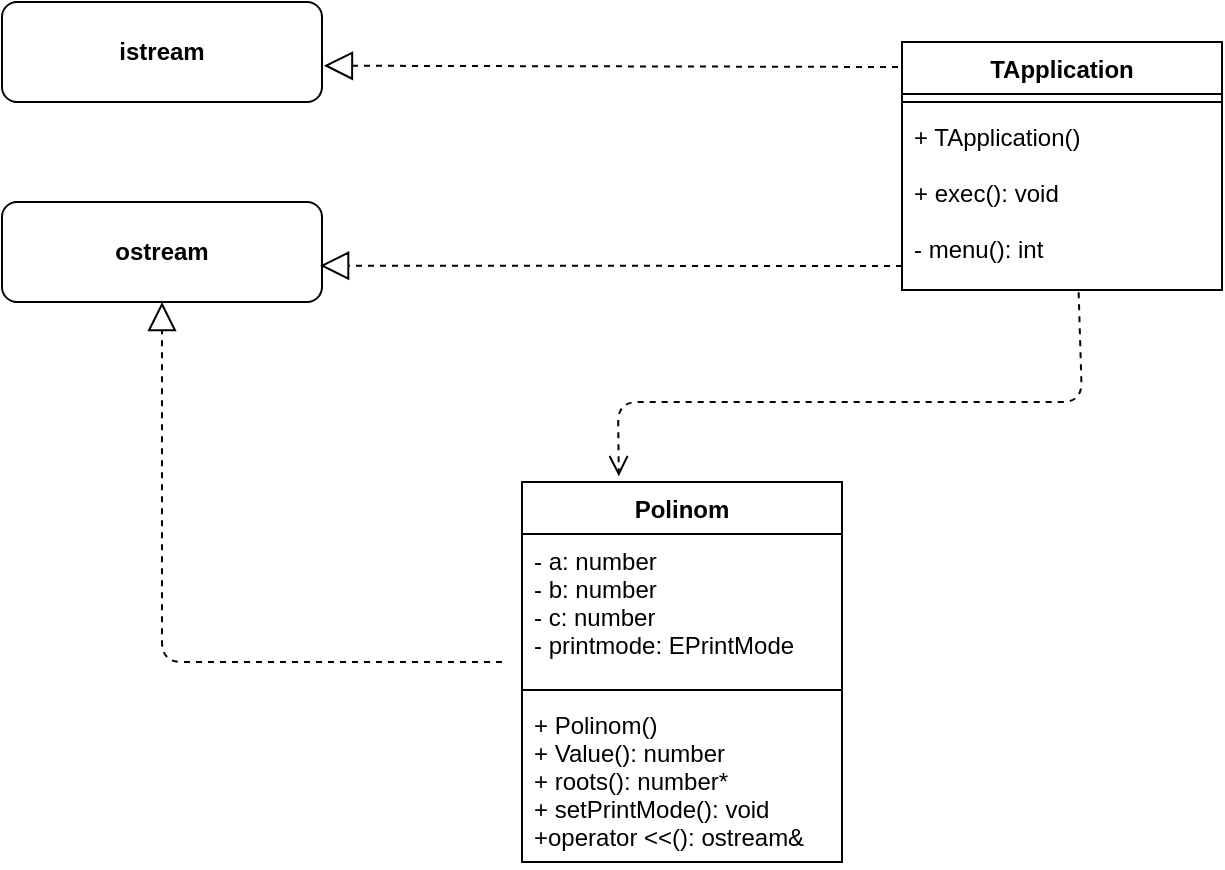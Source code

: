 <mxfile version="14.4.3" type="github">
  <diagram id="C5RBs43oDa-KdzZeNtuy" name="Page-1">
    <mxGraphModel dx="990" dy="576" grid="1" gridSize="10" guides="1" tooltips="1" connect="1" arrows="1" fold="1" page="1" pageScale="1" pageWidth="827" pageHeight="1169" math="0" shadow="0">
      <root>
        <mxCell id="WIyWlLk6GJQsqaUBKTNV-0" />
        <mxCell id="WIyWlLk6GJQsqaUBKTNV-1" parent="WIyWlLk6GJQsqaUBKTNV-0" />
        <mxCell id="5UwY4pMz2tyHPpEArCMc-0" value="&lt;b&gt;istream&lt;/b&gt;" style="rounded=1;whiteSpace=wrap;html=1;" vertex="1" parent="WIyWlLk6GJQsqaUBKTNV-1">
          <mxGeometry x="60" y="130" width="160" height="50" as="geometry" />
        </mxCell>
        <mxCell id="5UwY4pMz2tyHPpEArCMc-1" value="&lt;b&gt;ostream&lt;/b&gt;" style="rounded=1;whiteSpace=wrap;html=1;" vertex="1" parent="WIyWlLk6GJQsqaUBKTNV-1">
          <mxGeometry x="60" y="230" width="160" height="50" as="geometry" />
        </mxCell>
        <mxCell id="5UwY4pMz2tyHPpEArCMc-6" value="" style="html=1;verticalAlign=bottom;endArrow=open;dashed=1;endSize=8;entryX=0.365;entryY=-0.021;entryDx=0;entryDy=0;entryPerimeter=0;exitX=0.552;exitY=1.013;exitDx=0;exitDy=0;exitPerimeter=0;" edge="1" parent="WIyWlLk6GJQsqaUBKTNV-1" source="5UwY4pMz2tyHPpEArCMc-27">
          <mxGeometry relative="1" as="geometry">
            <mxPoint x="600" y="290" as="sourcePoint" />
            <mxPoint x="368.4" y="367.102" as="targetPoint" />
            <Array as="points">
              <mxPoint x="600" y="330" />
              <mxPoint x="368" y="330" />
            </Array>
          </mxGeometry>
        </mxCell>
        <mxCell id="5UwY4pMz2tyHPpEArCMc-7" value="" style="endArrow=block;dashed=1;endFill=0;endSize=12;html=1;" edge="1" parent="WIyWlLk6GJQsqaUBKTNV-1" target="5UwY4pMz2tyHPpEArCMc-1">
          <mxGeometry width="160" relative="1" as="geometry">
            <mxPoint x="310" y="460" as="sourcePoint" />
            <mxPoint x="300" y="400" as="targetPoint" />
            <Array as="points">
              <mxPoint x="140" y="460" />
            </Array>
          </mxGeometry>
        </mxCell>
        <mxCell id="5UwY4pMz2tyHPpEArCMc-9" value="" style="endArrow=block;dashed=1;endFill=0;endSize=12;html=1;entryX=0.994;entryY=0.637;entryDx=0;entryDy=0;entryPerimeter=0;" edge="1" parent="WIyWlLk6GJQsqaUBKTNV-1" target="5UwY4pMz2tyHPpEArCMc-1">
          <mxGeometry width="160" relative="1" as="geometry">
            <mxPoint x="510" y="262" as="sourcePoint" />
            <mxPoint x="450" y="210" as="targetPoint" />
            <Array as="points" />
          </mxGeometry>
        </mxCell>
        <mxCell id="5UwY4pMz2tyHPpEArCMc-10" value="" style="endArrow=block;dashed=1;endFill=0;endSize=12;html=1;entryX=1.006;entryY=0.637;entryDx=0;entryDy=0;entryPerimeter=0;exitX=0;exitY=0.25;exitDx=0;exitDy=0;" edge="1" parent="WIyWlLk6GJQsqaUBKTNV-1" target="5UwY4pMz2tyHPpEArCMc-0">
          <mxGeometry width="160" relative="1" as="geometry">
            <mxPoint x="508" y="162.5" as="sourcePoint" />
            <mxPoint x="430" y="170" as="targetPoint" />
          </mxGeometry>
        </mxCell>
        <mxCell id="5UwY4pMz2tyHPpEArCMc-12" value="Polinom" style="swimlane;fontStyle=1;align=center;verticalAlign=top;childLayout=stackLayout;horizontal=1;startSize=26;horizontalStack=0;resizeParent=1;resizeParentMax=0;resizeLast=0;collapsible=1;marginBottom=0;" vertex="1" parent="WIyWlLk6GJQsqaUBKTNV-1">
          <mxGeometry x="320" y="370" width="160" height="190" as="geometry" />
        </mxCell>
        <mxCell id="5UwY4pMz2tyHPpEArCMc-13" value="- a: number&#xa;- b: number&#xa;- c: number&#xa;- printmode: EPrintMode" style="text;strokeColor=none;fillColor=none;align=left;verticalAlign=top;spacingLeft=4;spacingRight=4;overflow=hidden;rotatable=0;points=[[0,0.5],[1,0.5]];portConstraint=eastwest;" vertex="1" parent="5UwY4pMz2tyHPpEArCMc-12">
          <mxGeometry y="26" width="160" height="74" as="geometry" />
        </mxCell>
        <mxCell id="5UwY4pMz2tyHPpEArCMc-14" value="" style="line;strokeWidth=1;fillColor=none;align=left;verticalAlign=middle;spacingTop=-1;spacingLeft=3;spacingRight=3;rotatable=0;labelPosition=right;points=[];portConstraint=eastwest;" vertex="1" parent="5UwY4pMz2tyHPpEArCMc-12">
          <mxGeometry y="100" width="160" height="8" as="geometry" />
        </mxCell>
        <mxCell id="5UwY4pMz2tyHPpEArCMc-15" value="+ Polinom()&#xa;+ Value(): number&#xa;+ roots(): number*&#xa;+ setPrintMode(): void&#xa;+operator &lt;&lt;(): ostream&amp;" style="text;strokeColor=none;fillColor=none;align=left;verticalAlign=top;spacingLeft=4;spacingRight=4;overflow=hidden;rotatable=0;points=[[0,0.5],[1,0.5]];portConstraint=eastwest;" vertex="1" parent="5UwY4pMz2tyHPpEArCMc-12">
          <mxGeometry y="108" width="160" height="82" as="geometry" />
        </mxCell>
        <mxCell id="5UwY4pMz2tyHPpEArCMc-24" value="TApplication" style="swimlane;fontStyle=1;align=center;verticalAlign=top;childLayout=stackLayout;horizontal=1;startSize=26;horizontalStack=0;resizeParent=1;resizeParentMax=0;resizeLast=0;collapsible=1;marginBottom=0;" vertex="1" parent="WIyWlLk6GJQsqaUBKTNV-1">
          <mxGeometry x="510" y="150" width="160" height="124" as="geometry" />
        </mxCell>
        <mxCell id="5UwY4pMz2tyHPpEArCMc-26" value="" style="line;strokeWidth=1;fillColor=none;align=left;verticalAlign=middle;spacingTop=-1;spacingLeft=3;spacingRight=3;rotatable=0;labelPosition=right;points=[];portConstraint=eastwest;" vertex="1" parent="5UwY4pMz2tyHPpEArCMc-24">
          <mxGeometry y="26" width="160" height="8" as="geometry" />
        </mxCell>
        <mxCell id="5UwY4pMz2tyHPpEArCMc-27" value="+ TApplication()&#xa;&#xa;+ exec(): void&#xa;&#xa;- menu(): int" style="text;strokeColor=none;fillColor=none;align=left;verticalAlign=top;spacingLeft=4;spacingRight=4;overflow=hidden;rotatable=0;points=[[0,0.5],[1,0.5]];portConstraint=eastwest;" vertex="1" parent="5UwY4pMz2tyHPpEArCMc-24">
          <mxGeometry y="34" width="160" height="90" as="geometry" />
        </mxCell>
      </root>
    </mxGraphModel>
  </diagram>
</mxfile>

